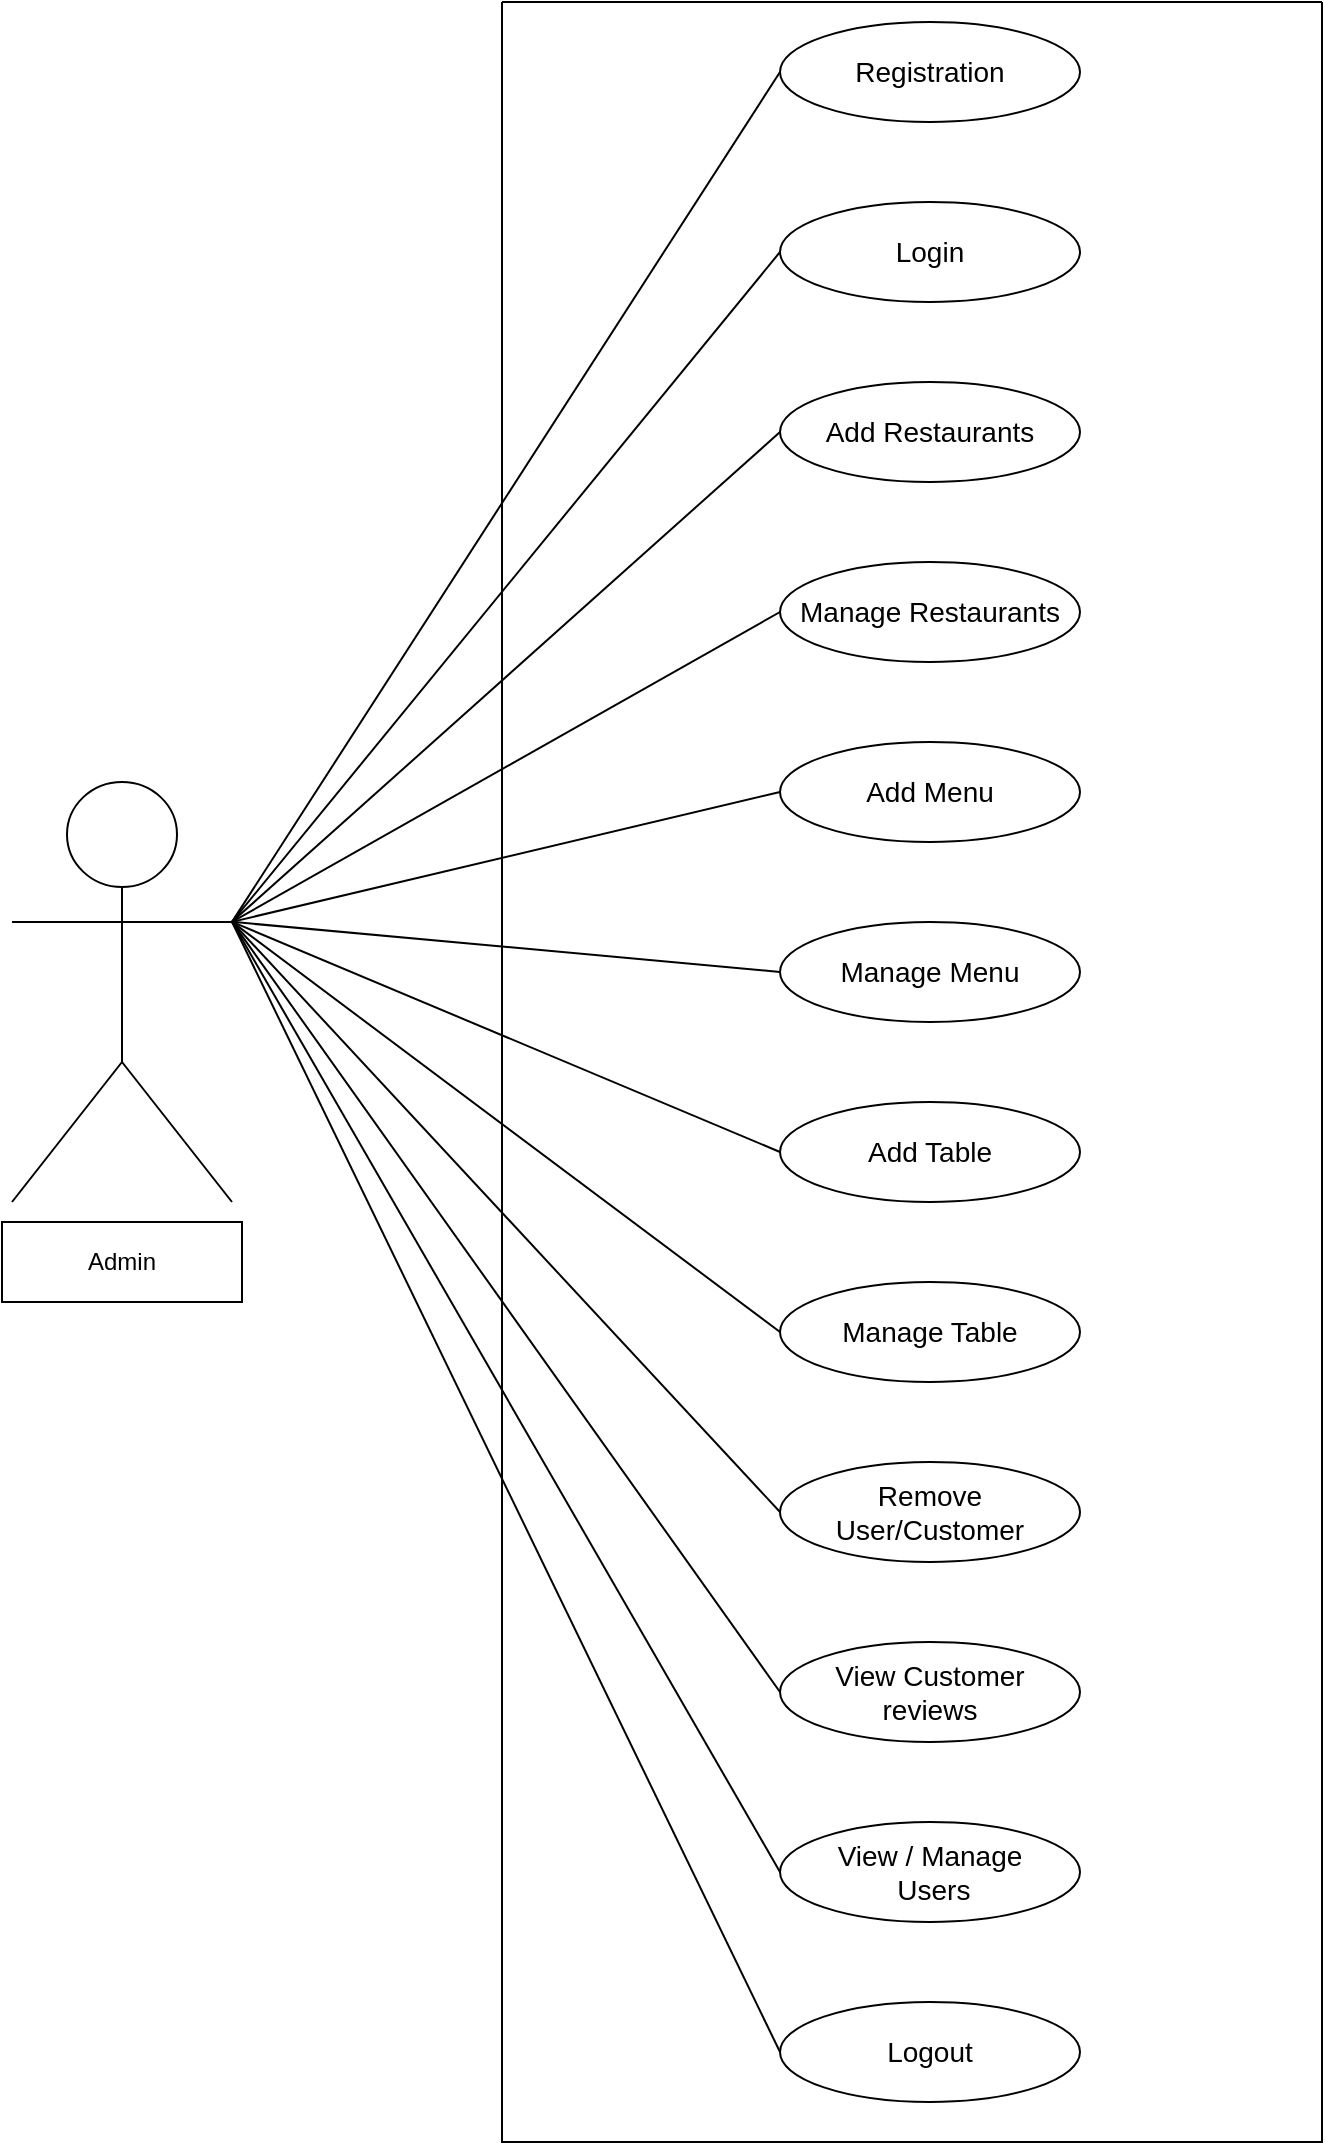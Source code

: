 <mxfile version="23.1.5" type="device">
  <diagram name="Page-1" id="NtCflW05Jghv_j8pnRE_">
    <mxGraphModel dx="1615" dy="1177" grid="1" gridSize="10" guides="1" tooltips="1" connect="1" arrows="1" fold="1" page="1" pageScale="1" pageWidth="850" pageHeight="1100" background="none" math="0" shadow="0">
      <root>
        <mxCell id="0" />
        <mxCell id="1" parent="0" />
        <mxCell id="3XkGKFSxGli2wWCiv0Db-1" value="Actor" style="shape=umlActor;verticalLabelPosition=bottom;verticalAlign=top;html=1;outlineConnect=0;labelBackgroundColor=none;rounded=1;" parent="1" vertex="1">
          <mxGeometry x="15" y="390" width="110" height="210" as="geometry" />
        </mxCell>
        <mxCell id="3XkGKFSxGli2wWCiv0Db-3" value="&lt;font style=&quot;font-size: 14px;&quot;&gt;Registration&lt;/font&gt;" style="ellipse;whiteSpace=wrap;html=1;" parent="1" vertex="1">
          <mxGeometry x="399" y="10" width="150" height="50" as="geometry" />
        </mxCell>
        <mxCell id="3XkGKFSxGli2wWCiv0Db-5" value="&lt;font style=&quot;font-size: 14px;&quot;&gt;Login&lt;/font&gt;" style="ellipse;whiteSpace=wrap;html=1;" parent="1" vertex="1">
          <mxGeometry x="399" y="100" width="150" height="50" as="geometry" />
        </mxCell>
        <mxCell id="3XkGKFSxGli2wWCiv0Db-6" value="&lt;font style=&quot;font-size: 14px;&quot;&gt;Add Restaurants&lt;/font&gt;" style="ellipse;whiteSpace=wrap;html=1;" parent="1" vertex="1">
          <mxGeometry x="399" y="190" width="150" height="50" as="geometry" />
        </mxCell>
        <mxCell id="3XkGKFSxGli2wWCiv0Db-7" value="&lt;font style=&quot;font-size: 14px;&quot;&gt;Manage Restaurants&lt;/font&gt;" style="ellipse;whiteSpace=wrap;html=1;" parent="1" vertex="1">
          <mxGeometry x="399" y="280" width="150" height="50" as="geometry" />
        </mxCell>
        <mxCell id="3XkGKFSxGli2wWCiv0Db-8" value="&lt;font style=&quot;font-size: 14px;&quot;&gt;Add Menu&lt;/font&gt;" style="ellipse;whiteSpace=wrap;html=1;" parent="1" vertex="1">
          <mxGeometry x="399" y="370" width="150" height="50" as="geometry" />
        </mxCell>
        <mxCell id="3XkGKFSxGli2wWCiv0Db-9" value="&lt;font style=&quot;font-size: 14px;&quot;&gt;Manage Menu&lt;/font&gt;" style="ellipse;whiteSpace=wrap;html=1;" parent="1" vertex="1">
          <mxGeometry x="399" y="460" width="150" height="50" as="geometry" />
        </mxCell>
        <mxCell id="3XkGKFSxGli2wWCiv0Db-10" value="&lt;font style=&quot;font-size: 14px;&quot;&gt;Add Table&lt;/font&gt;" style="ellipse;whiteSpace=wrap;html=1;" parent="1" vertex="1">
          <mxGeometry x="399" y="550" width="150" height="50" as="geometry" />
        </mxCell>
        <mxCell id="3XkGKFSxGli2wWCiv0Db-11" value="&lt;font style=&quot;font-size: 14px;&quot;&gt;Manage Table&lt;/font&gt;" style="ellipse;whiteSpace=wrap;html=1;" parent="1" vertex="1">
          <mxGeometry x="399" y="640" width="150" height="50" as="geometry" />
        </mxCell>
        <mxCell id="3XkGKFSxGli2wWCiv0Db-12" value="&lt;span style=&quot;font-size: 14px;&quot;&gt;Remove User/Customer&lt;/span&gt;" style="ellipse;whiteSpace=wrap;html=1;" parent="1" vertex="1">
          <mxGeometry x="399" y="730" width="150" height="50" as="geometry" />
        </mxCell>
        <mxCell id="3XkGKFSxGli2wWCiv0Db-13" value="&lt;span style=&quot;font-size: 14px;&quot;&gt;View Customer &lt;br&gt;reviews&lt;/span&gt;" style="ellipse;whiteSpace=wrap;html=1;" parent="1" vertex="1">
          <mxGeometry x="399" y="820" width="150" height="50" as="geometry" />
        </mxCell>
        <mxCell id="3XkGKFSxGli2wWCiv0Db-14" value="&lt;font style=&quot;font-size: 14px;&quot;&gt;View / Manage&lt;br&gt;&amp;nbsp;Users&lt;/font&gt;" style="ellipse;whiteSpace=wrap;html=1;" parent="1" vertex="1">
          <mxGeometry x="399" y="910" width="150" height="50" as="geometry" />
        </mxCell>
        <mxCell id="3XkGKFSxGli2wWCiv0Db-15" value="&lt;font style=&quot;font-size: 14px;&quot;&gt;Logout&lt;/font&gt;" style="ellipse;whiteSpace=wrap;html=1;" parent="1" vertex="1">
          <mxGeometry x="399" y="1000" width="150" height="50" as="geometry" />
        </mxCell>
        <mxCell id="3XkGKFSxGli2wWCiv0Db-16" value="Admin" style="rounded=0;whiteSpace=wrap;html=1;" parent="1" vertex="1">
          <mxGeometry x="10" y="610" width="120" height="40" as="geometry" />
        </mxCell>
        <mxCell id="3XkGKFSxGli2wWCiv0Db-17" value="" style="endArrow=none;html=1;rounded=0;entryX=0;entryY=0.5;entryDx=0;entryDy=0;exitX=1;exitY=0.333;exitDx=0;exitDy=0;exitPerimeter=0;" parent="1" source="3XkGKFSxGli2wWCiv0Db-1" target="3XkGKFSxGli2wWCiv0Db-3" edge="1">
          <mxGeometry width="50" height="50" relative="1" as="geometry">
            <mxPoint x="150" y="230" as="sourcePoint" />
            <mxPoint x="200" y="180" as="targetPoint" />
          </mxGeometry>
        </mxCell>
        <mxCell id="3XkGKFSxGli2wWCiv0Db-19" value="" style="endArrow=none;html=1;rounded=0;entryX=0;entryY=0.5;entryDx=0;entryDy=0;exitX=1;exitY=0.333;exitDx=0;exitDy=0;exitPerimeter=0;" parent="1" source="3XkGKFSxGli2wWCiv0Db-1" target="3XkGKFSxGli2wWCiv0Db-5" edge="1">
          <mxGeometry width="50" height="50" relative="1" as="geometry">
            <mxPoint x="710" y="270" as="sourcePoint" />
            <mxPoint x="760" y="220" as="targetPoint" />
          </mxGeometry>
        </mxCell>
        <mxCell id="3XkGKFSxGli2wWCiv0Db-20" value="" style="endArrow=none;html=1;rounded=0;entryX=0;entryY=0.5;entryDx=0;entryDy=0;exitX=1;exitY=0.333;exitDx=0;exitDy=0;exitPerimeter=0;" parent="1" source="3XkGKFSxGli2wWCiv0Db-1" target="3XkGKFSxGli2wWCiv0Db-6" edge="1">
          <mxGeometry width="50" height="50" relative="1" as="geometry">
            <mxPoint x="210" y="460" as="sourcePoint" />
            <mxPoint x="260" y="410" as="targetPoint" />
          </mxGeometry>
        </mxCell>
        <mxCell id="3XkGKFSxGli2wWCiv0Db-21" value="" style="endArrow=none;html=1;rounded=0;entryX=0;entryY=0.5;entryDx=0;entryDy=0;exitX=1;exitY=0.333;exitDx=0;exitDy=0;exitPerimeter=0;" parent="1" source="3XkGKFSxGli2wWCiv0Db-1" target="3XkGKFSxGli2wWCiv0Db-7" edge="1">
          <mxGeometry width="50" height="50" relative="1" as="geometry">
            <mxPoint x="230" y="480" as="sourcePoint" />
            <mxPoint x="280" y="430" as="targetPoint" />
          </mxGeometry>
        </mxCell>
        <mxCell id="3XkGKFSxGli2wWCiv0Db-22" value="" style="endArrow=none;html=1;rounded=0;entryX=0;entryY=0.5;entryDx=0;entryDy=0;exitX=1;exitY=0.333;exitDx=0;exitDy=0;exitPerimeter=0;" parent="1" source="3XkGKFSxGli2wWCiv0Db-1" target="3XkGKFSxGli2wWCiv0Db-8" edge="1">
          <mxGeometry width="50" height="50" relative="1" as="geometry">
            <mxPoint x="240" y="510" as="sourcePoint" />
            <mxPoint x="290" y="460" as="targetPoint" />
          </mxGeometry>
        </mxCell>
        <mxCell id="3XkGKFSxGli2wWCiv0Db-23" value="" style="endArrow=none;html=1;rounded=0;entryX=0;entryY=0.5;entryDx=0;entryDy=0;exitX=1;exitY=0.333;exitDx=0;exitDy=0;exitPerimeter=0;" parent="1" source="3XkGKFSxGli2wWCiv0Db-1" target="3XkGKFSxGli2wWCiv0Db-9" edge="1">
          <mxGeometry width="50" height="50" relative="1" as="geometry">
            <mxPoint x="230" y="530" as="sourcePoint" />
            <mxPoint x="280" y="480" as="targetPoint" />
          </mxGeometry>
        </mxCell>
        <mxCell id="3XkGKFSxGli2wWCiv0Db-24" value="" style="endArrow=none;html=1;rounded=0;entryX=0;entryY=0.5;entryDx=0;entryDy=0;exitX=1;exitY=0.333;exitDx=0;exitDy=0;exitPerimeter=0;" parent="1" source="3XkGKFSxGli2wWCiv0Db-1" target="3XkGKFSxGli2wWCiv0Db-10" edge="1">
          <mxGeometry width="50" height="50" relative="1" as="geometry">
            <mxPoint x="270" y="620" as="sourcePoint" />
            <mxPoint x="320" y="570" as="targetPoint" />
          </mxGeometry>
        </mxCell>
        <mxCell id="3XkGKFSxGli2wWCiv0Db-25" value="" style="endArrow=none;html=1;rounded=0;entryX=0;entryY=0.5;entryDx=0;entryDy=0;exitX=1;exitY=0.333;exitDx=0;exitDy=0;exitPerimeter=0;" parent="1" source="3XkGKFSxGli2wWCiv0Db-1" target="3XkGKFSxGli2wWCiv0Db-11" edge="1">
          <mxGeometry width="50" height="50" relative="1" as="geometry">
            <mxPoint x="260" y="690" as="sourcePoint" />
            <mxPoint x="310" y="640" as="targetPoint" />
          </mxGeometry>
        </mxCell>
        <mxCell id="3XkGKFSxGli2wWCiv0Db-26" value="" style="endArrow=none;html=1;rounded=0;entryX=0;entryY=0.5;entryDx=0;entryDy=0;exitX=1;exitY=0.333;exitDx=0;exitDy=0;exitPerimeter=0;" parent="1" source="3XkGKFSxGli2wWCiv0Db-1" target="3XkGKFSxGli2wWCiv0Db-12" edge="1">
          <mxGeometry width="50" height="50" relative="1" as="geometry">
            <mxPoint x="230" y="790" as="sourcePoint" />
            <mxPoint x="280" y="740" as="targetPoint" />
          </mxGeometry>
        </mxCell>
        <mxCell id="3XkGKFSxGli2wWCiv0Db-27" value="" style="endArrow=none;html=1;rounded=0;entryX=0;entryY=0.5;entryDx=0;entryDy=0;exitX=1;exitY=0.333;exitDx=0;exitDy=0;exitPerimeter=0;" parent="1" source="3XkGKFSxGli2wWCiv0Db-1" target="3XkGKFSxGli2wWCiv0Db-13" edge="1">
          <mxGeometry width="50" height="50" relative="1" as="geometry">
            <mxPoint x="170" y="860" as="sourcePoint" />
            <mxPoint x="220" y="810" as="targetPoint" />
          </mxGeometry>
        </mxCell>
        <mxCell id="3XkGKFSxGli2wWCiv0Db-28" value="" style="endArrow=none;html=1;rounded=0;entryX=0;entryY=0.5;entryDx=0;entryDy=0;exitX=1;exitY=0.333;exitDx=0;exitDy=0;exitPerimeter=0;" parent="1" source="3XkGKFSxGli2wWCiv0Db-1" target="3XkGKFSxGli2wWCiv0Db-14" edge="1">
          <mxGeometry width="50" height="50" relative="1" as="geometry">
            <mxPoint x="250" y="790" as="sourcePoint" />
            <mxPoint x="300" y="740" as="targetPoint" />
          </mxGeometry>
        </mxCell>
        <mxCell id="3XkGKFSxGli2wWCiv0Db-29" value="" style="endArrow=none;html=1;rounded=0;entryX=0;entryY=0.5;entryDx=0;entryDy=0;exitX=1;exitY=0.333;exitDx=0;exitDy=0;exitPerimeter=0;" parent="1" source="3XkGKFSxGli2wWCiv0Db-1" target="3XkGKFSxGli2wWCiv0Db-15" edge="1">
          <mxGeometry width="50" height="50" relative="1" as="geometry">
            <mxPoint x="160" y="920" as="sourcePoint" />
            <mxPoint x="210" y="870" as="targetPoint" />
          </mxGeometry>
        </mxCell>
        <mxCell id="MKdOZuz_OXrTI6bx9dVR-1" value="" style="swimlane;startSize=0;" parent="1" vertex="1">
          <mxGeometry x="260" width="410" height="1070" as="geometry" />
        </mxCell>
      </root>
    </mxGraphModel>
  </diagram>
</mxfile>
